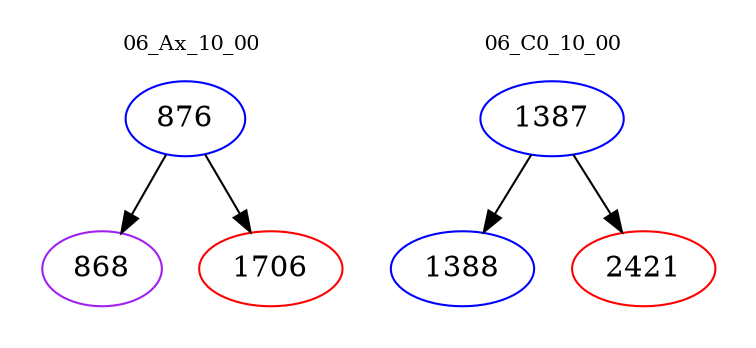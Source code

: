 digraph{
subgraph cluster_0 {
color = white
label = "06_Ax_10_00";
fontsize=10;
T0_876 [label="876", color="blue"]
T0_876 -> T0_868 [color="black"]
T0_868 [label="868", color="purple"]
T0_876 -> T0_1706 [color="black"]
T0_1706 [label="1706", color="red"]
}
subgraph cluster_1 {
color = white
label = "06_C0_10_00";
fontsize=10;
T1_1387 [label="1387", color="blue"]
T1_1387 -> T1_1388 [color="black"]
T1_1388 [label="1388", color="blue"]
T1_1387 -> T1_2421 [color="black"]
T1_2421 [label="2421", color="red"]
}
}
